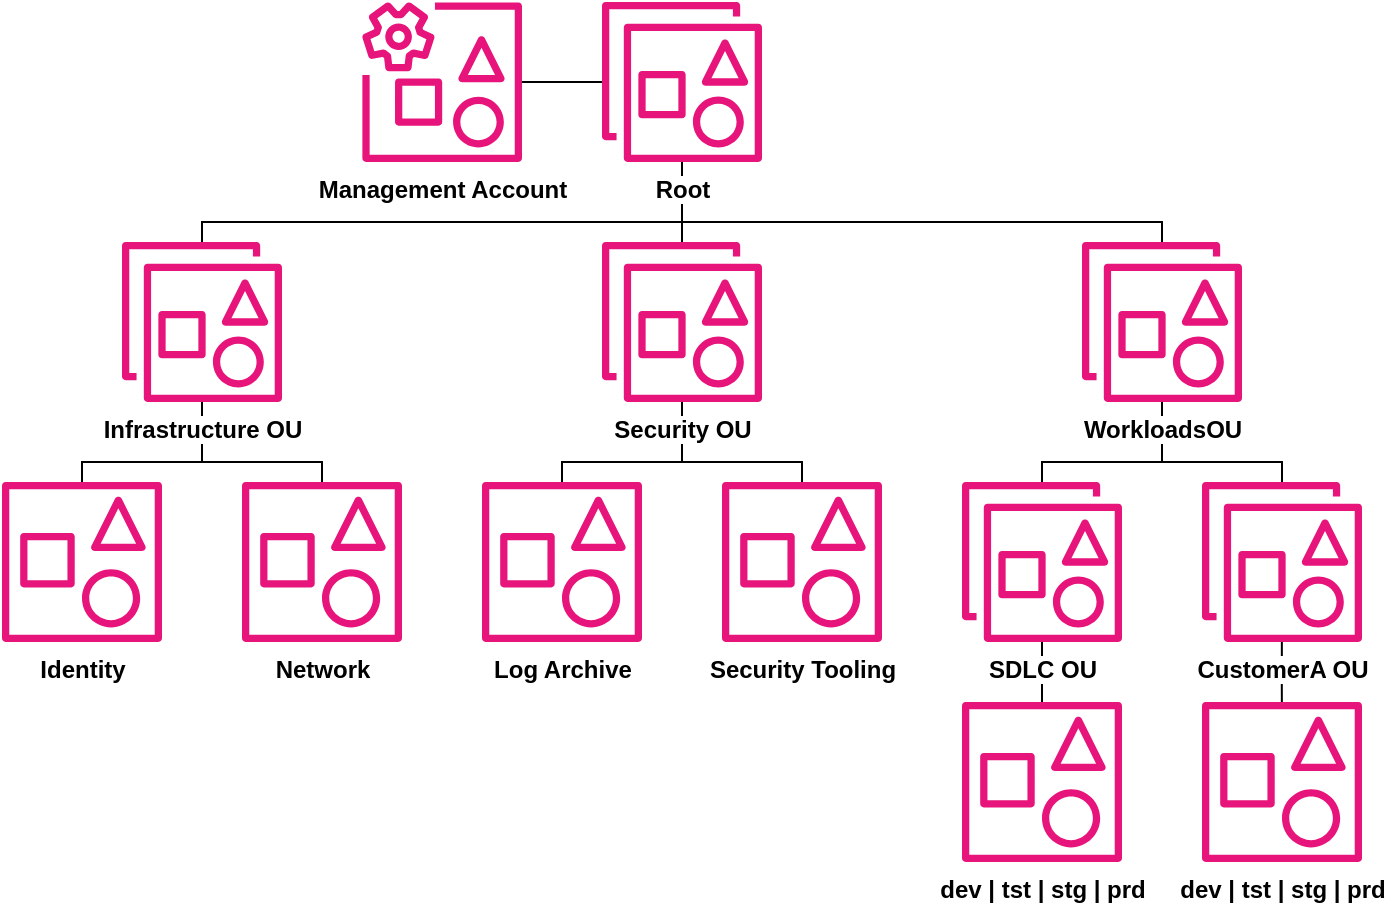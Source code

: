 <mxfile version="24.8.3">
  <diagram name="Page-1" id="3RlztuBvmJlQ_3YMpiWf">
    <mxGraphModel dx="1728" dy="928" grid="1" gridSize="10" guides="1" tooltips="1" connect="1" arrows="1" fold="1" page="1" pageScale="1" pageWidth="850" pageHeight="1100" background="none" math="0" shadow="0">
      <root>
        <mxCell id="0" />
        <mxCell id="1" parent="0" />
        <mxCell id="9WlQ_WLa9YtBR2JieN4i-2" style="edgeStyle=orthogonalEdgeStyle;rounded=0;orthogonalLoop=1;jettySize=auto;html=1;labelBackgroundColor=default;fontColor=#000000;strokeColor=#000000;endArrow=none;endFill=0;fontStyle=1" edge="1" parent="1">
          <mxGeometry relative="1" as="geometry">
            <Array as="points">
              <mxPoint x="679.93" y="380" />
              <mxPoint x="679.93" y="380" />
            </Array>
            <mxPoint x="679.93" y="360" as="sourcePoint" />
            <mxPoint x="679.93" y="390" as="targetPoint" />
          </mxGeometry>
        </mxCell>
        <mxCell id="qAYZ5E4fQaRt8hyqv8FD-1" value="Management Account" style="sketch=0;outlineConnect=0;fontColor=#000000;gradientColor=none;fillColor=#E7157B;strokeColor=#F0F6FC;dashed=0;verticalLabelPosition=bottom;verticalAlign=top;align=center;html=1;fontSize=12;fontStyle=1;aspect=fixed;pointerEvents=1;shape=mxgraph.aws4.organizations_management_account2;labelBackgroundColor=default;" parent="1" vertex="1">
          <mxGeometry x="220" y="40" width="80" height="80" as="geometry" />
        </mxCell>
        <mxCell id="qAYZ5E4fQaRt8hyqv8FD-29" style="edgeStyle=orthogonalEdgeStyle;rounded=0;orthogonalLoop=1;jettySize=auto;html=1;labelBackgroundColor=default;fontColor=#000000;strokeColor=#000000;endArrow=none;endFill=0;fontStyle=1" parent="1" source="qAYZ5E4fQaRt8hyqv8FD-6" target="qAYZ5E4fQaRt8hyqv8FD-10" edge="1">
          <mxGeometry relative="1" as="geometry">
            <Array as="points">
              <mxPoint x="140" y="270" />
              <mxPoint x="80" y="270" />
            </Array>
          </mxGeometry>
        </mxCell>
        <mxCell id="qAYZ5E4fQaRt8hyqv8FD-31" style="edgeStyle=orthogonalEdgeStyle;rounded=0;orthogonalLoop=1;jettySize=auto;html=1;labelBackgroundColor=default;fontColor=#000000;strokeColor=#000000;endArrow=none;endFill=0;fontStyle=1" parent="1" source="qAYZ5E4fQaRt8hyqv8FD-6" target="qAYZ5E4fQaRt8hyqv8FD-11" edge="1">
          <mxGeometry relative="1" as="geometry">
            <Array as="points">
              <mxPoint x="140" y="270" />
              <mxPoint x="200" y="270" />
            </Array>
          </mxGeometry>
        </mxCell>
        <mxCell id="qAYZ5E4fQaRt8hyqv8FD-6" value="Infrastructure OU" style="sketch=0;outlineConnect=0;fontColor=#000000;gradientColor=none;fillColor=#E7157B;strokeColor=#F0F6FC;dashed=0;verticalLabelPosition=bottom;verticalAlign=top;align=center;html=1;fontSize=12;fontStyle=1;aspect=fixed;pointerEvents=1;shape=mxgraph.aws4.organizations_organizational_unit2;labelBackgroundColor=default;" parent="1" vertex="1">
          <mxGeometry x="100" y="160" width="80" height="80" as="geometry" />
        </mxCell>
        <mxCell id="qAYZ5E4fQaRt8hyqv8FD-33" style="edgeStyle=orthogonalEdgeStyle;rounded=0;orthogonalLoop=1;jettySize=auto;html=1;labelBackgroundColor=default;fontColor=#000000;strokeColor=#000000;endArrow=none;endFill=0;fontStyle=1" parent="1" source="qAYZ5E4fQaRt8hyqv8FD-7" target="qAYZ5E4fQaRt8hyqv8FD-9" edge="1">
          <mxGeometry relative="1" as="geometry">
            <Array as="points">
              <mxPoint x="380" y="270" />
              <mxPoint x="320" y="270" />
            </Array>
          </mxGeometry>
        </mxCell>
        <mxCell id="qAYZ5E4fQaRt8hyqv8FD-34" style="edgeStyle=orthogonalEdgeStyle;rounded=0;orthogonalLoop=1;jettySize=auto;html=1;labelBackgroundColor=default;fontColor=#000000;strokeColor=#000000;endArrow=none;endFill=0;fontStyle=1" parent="1" source="qAYZ5E4fQaRt8hyqv8FD-7" target="qAYZ5E4fQaRt8hyqv8FD-8" edge="1">
          <mxGeometry relative="1" as="geometry">
            <Array as="points">
              <mxPoint x="380" y="270" />
              <mxPoint x="440" y="270" />
            </Array>
          </mxGeometry>
        </mxCell>
        <mxCell id="qAYZ5E4fQaRt8hyqv8FD-7" value="Security OU" style="sketch=0;outlineConnect=0;fontColor=#000000;gradientColor=none;fillColor=#E7157B;strokeColor=#F0F6FC;dashed=0;verticalLabelPosition=bottom;verticalAlign=top;align=center;html=1;fontSize=12;fontStyle=1;aspect=fixed;pointerEvents=1;shape=mxgraph.aws4.organizations_organizational_unit2;labelBackgroundColor=default;" parent="1" vertex="1">
          <mxGeometry x="340" y="160" width="80" height="80" as="geometry" />
        </mxCell>
        <mxCell id="qAYZ5E4fQaRt8hyqv8FD-8" value="Security Tooling" style="sketch=0;outlineConnect=0;fontColor=#000000;gradientColor=none;fillColor=#E7157B;strokeColor=#F0F6FC;dashed=0;verticalLabelPosition=bottom;verticalAlign=top;align=center;html=1;fontSize=12;fontStyle=1;aspect=fixed;pointerEvents=1;shape=mxgraph.aws4.organizations_account2;labelBackgroundColor=default;" parent="1" vertex="1">
          <mxGeometry x="400" y="280" width="80" height="80" as="geometry" />
        </mxCell>
        <mxCell id="qAYZ5E4fQaRt8hyqv8FD-9" value="&lt;div&gt;Log Archive&lt;/div&gt;" style="sketch=0;outlineConnect=0;fontColor=#000000;gradientColor=none;fillColor=#E7157B;strokeColor=#F0F6FC;dashed=0;verticalLabelPosition=bottom;verticalAlign=top;align=center;html=1;fontSize=12;fontStyle=1;aspect=fixed;pointerEvents=1;shape=mxgraph.aws4.organizations_account2;labelBackgroundColor=default;" parent="1" vertex="1">
          <mxGeometry x="280" y="280" width="80" height="80" as="geometry" />
        </mxCell>
        <mxCell id="qAYZ5E4fQaRt8hyqv8FD-10" value="Identity" style="sketch=0;outlineConnect=0;fontColor=#000000;gradientColor=none;fillColor=#E7157B;strokeColor=#F0F6FC;dashed=0;verticalLabelPosition=bottom;verticalAlign=top;align=center;html=1;fontSize=12;fontStyle=1;aspect=fixed;pointerEvents=1;shape=mxgraph.aws4.organizations_account2;labelBackgroundColor=default;" parent="1" vertex="1">
          <mxGeometry x="40" y="280" width="80" height="80" as="geometry" />
        </mxCell>
        <mxCell id="qAYZ5E4fQaRt8hyqv8FD-11" value="&lt;div&gt;Network&lt;/div&gt;" style="sketch=0;outlineConnect=0;fontColor=#000000;gradientColor=none;fillColor=#E7157B;strokeColor=#F0F6FC;dashed=0;verticalLabelPosition=bottom;verticalAlign=top;align=center;html=1;fontSize=12;fontStyle=1;aspect=fixed;pointerEvents=1;shape=mxgraph.aws4.organizations_account2;labelBackgroundColor=default;" parent="1" vertex="1">
          <mxGeometry x="160" y="280" width="80" height="80" as="geometry" />
        </mxCell>
        <mxCell id="qAYZ5E4fQaRt8hyqv8FD-35" style="edgeStyle=orthogonalEdgeStyle;rounded=0;orthogonalLoop=1;jettySize=auto;html=1;labelBackgroundColor=default;fontColor=#000000;strokeColor=#000000;endArrow=none;endFill=0;fontStyle=1" parent="1" source="qAYZ5E4fQaRt8hyqv8FD-12" target="qAYZ5E4fQaRt8hyqv8FD-16" edge="1">
          <mxGeometry relative="1" as="geometry">
            <Array as="points">
              <mxPoint x="620" y="270" />
              <mxPoint x="560" y="270" />
            </Array>
          </mxGeometry>
        </mxCell>
        <mxCell id="qAYZ5E4fQaRt8hyqv8FD-36" style="edgeStyle=orthogonalEdgeStyle;rounded=0;orthogonalLoop=1;jettySize=auto;html=1;labelBackgroundColor=default;fontColor=#000000;strokeColor=#000000;endArrow=none;endFill=0;fontStyle=1" parent="1" source="qAYZ5E4fQaRt8hyqv8FD-12" target="qAYZ5E4fQaRt8hyqv8FD-17" edge="1">
          <mxGeometry relative="1" as="geometry">
            <Array as="points">
              <mxPoint x="620" y="270" />
              <mxPoint x="680" y="270" />
            </Array>
          </mxGeometry>
        </mxCell>
        <mxCell id="qAYZ5E4fQaRt8hyqv8FD-12" value="&lt;div&gt;WorkloadsOU&lt;/div&gt;" style="sketch=0;outlineConnect=0;fontColor=#000000;gradientColor=none;fillColor=#E7157B;strokeColor=#F0F6FC;dashed=0;verticalLabelPosition=bottom;verticalAlign=top;align=center;html=1;fontSize=12;fontStyle=1;aspect=fixed;pointerEvents=1;shape=mxgraph.aws4.organizations_organizational_unit2;labelBackgroundColor=default;" parent="1" vertex="1">
          <mxGeometry x="580" y="160" width="80" height="80" as="geometry" />
        </mxCell>
        <mxCell id="qAYZ5E4fQaRt8hyqv8FD-38" style="edgeStyle=orthogonalEdgeStyle;rounded=0;orthogonalLoop=1;jettySize=auto;html=1;labelBackgroundColor=default;fontColor=#000000;strokeColor=#000000;endArrow=none;endFill=0;fontStyle=1" parent="1" source="qAYZ5E4fQaRt8hyqv8FD-16" target="qAYZ5E4fQaRt8hyqv8FD-18" edge="1">
          <mxGeometry relative="1" as="geometry">
            <Array as="points">
              <mxPoint x="560" y="380" />
              <mxPoint x="560" y="380" />
            </Array>
          </mxGeometry>
        </mxCell>
        <mxCell id="qAYZ5E4fQaRt8hyqv8FD-16" value="SDLC OU" style="sketch=0;outlineConnect=0;fontColor=#000000;gradientColor=none;fillColor=#E7157B;strokeColor=#F0F6FC;dashed=0;verticalLabelPosition=bottom;verticalAlign=top;align=center;html=1;fontSize=12;fontStyle=1;aspect=fixed;pointerEvents=1;shape=mxgraph.aws4.organizations_organizational_unit2;labelBackgroundColor=default;" parent="1" vertex="1">
          <mxGeometry x="520" y="280" width="80" height="80" as="geometry" />
        </mxCell>
        <mxCell id="qAYZ5E4fQaRt8hyqv8FD-17" value="CustomerA OU" style="sketch=0;outlineConnect=0;fontColor=#000000;gradientColor=none;fillColor=#E7157B;strokeColor=#F0F6FC;dashed=0;verticalLabelPosition=bottom;verticalAlign=top;align=center;html=1;fontSize=12;fontStyle=1;aspect=fixed;pointerEvents=1;shape=mxgraph.aws4.organizations_organizational_unit2;labelBackgroundColor=default;" parent="1" vertex="1">
          <mxGeometry x="640" y="280" width="80" height="80" as="geometry" />
        </mxCell>
        <mxCell id="qAYZ5E4fQaRt8hyqv8FD-18" value="dev | tst | stg | prd" style="sketch=0;outlineConnect=0;fontColor=#000000;gradientColor=none;fillColor=#E7157B;strokeColor=#F0F6FC;dashed=0;verticalLabelPosition=bottom;verticalAlign=top;align=center;html=1;fontSize=12;fontStyle=1;aspect=fixed;pointerEvents=1;shape=mxgraph.aws4.organizations_account2;labelBackgroundColor=default;" parent="1" vertex="1">
          <mxGeometry x="520" y="390" width="80" height="80" as="geometry" />
        </mxCell>
        <mxCell id="5dbspacoEwdE9uSeqx6c-3" value="dev | tst | stg | prd" style="sketch=0;outlineConnect=0;fontColor=#000000;gradientColor=none;fillColor=#E7157B;strokeColor=#F0F6FC;dashed=0;verticalLabelPosition=bottom;verticalAlign=top;align=center;html=1;fontSize=12;fontStyle=1;aspect=fixed;pointerEvents=1;shape=mxgraph.aws4.organizations_account2;labelBackgroundColor=default;" parent="1" vertex="1">
          <mxGeometry x="640" y="390" width="80" height="80" as="geometry" />
        </mxCell>
        <mxCell id="5dbspacoEwdE9uSeqx6c-15" style="edgeStyle=orthogonalEdgeStyle;rounded=0;orthogonalLoop=1;jettySize=auto;html=1;strokeColor=#000000;endArrow=none;endFill=0;labelBackgroundColor=default;fontColor=#000000;fontStyle=1" parent="1" source="5dbspacoEwdE9uSeqx6c-13" target="qAYZ5E4fQaRt8hyqv8FD-7" edge="1">
          <mxGeometry relative="1" as="geometry" />
        </mxCell>
        <mxCell id="5dbspacoEwdE9uSeqx6c-16" style="edgeStyle=orthogonalEdgeStyle;rounded=0;orthogonalLoop=1;jettySize=auto;html=1;strokeColor=#000000;endArrow=none;endFill=0;labelBackgroundColor=default;fontColor=#000000;fontStyle=1" parent="1" source="5dbspacoEwdE9uSeqx6c-13" target="qAYZ5E4fQaRt8hyqv8FD-6" edge="1">
          <mxGeometry relative="1" as="geometry">
            <Array as="points">
              <mxPoint x="380" y="150" />
              <mxPoint x="140" y="150" />
            </Array>
          </mxGeometry>
        </mxCell>
        <mxCell id="5dbspacoEwdE9uSeqx6c-17" style="edgeStyle=orthogonalEdgeStyle;rounded=0;orthogonalLoop=1;jettySize=auto;html=1;strokeColor=#000000;endArrow=none;endFill=0;labelBackgroundColor=default;fontColor=#000000;fontStyle=1" parent="1" source="5dbspacoEwdE9uSeqx6c-13" target="qAYZ5E4fQaRt8hyqv8FD-12" edge="1">
          <mxGeometry relative="1" as="geometry">
            <Array as="points">
              <mxPoint x="380" y="150" />
              <mxPoint x="620" y="150" />
            </Array>
          </mxGeometry>
        </mxCell>
        <mxCell id="5dbspacoEwdE9uSeqx6c-18" style="edgeStyle=orthogonalEdgeStyle;rounded=0;orthogonalLoop=1;jettySize=auto;html=1;strokeColor=#000000;endArrow=none;endFill=0;labelBackgroundColor=default;fontColor=#000000;fontStyle=1" parent="1" source="5dbspacoEwdE9uSeqx6c-13" target="qAYZ5E4fQaRt8hyqv8FD-1" edge="1">
          <mxGeometry relative="1" as="geometry" />
        </mxCell>
        <mxCell id="5dbspacoEwdE9uSeqx6c-13" value="Root" style="sketch=0;outlineConnect=0;fontColor=#000000;gradientColor=none;fillColor=#E7157B;strokeColor=#F0F6FC;dashed=0;verticalLabelPosition=bottom;verticalAlign=top;align=center;html=1;fontSize=12;fontStyle=1;aspect=fixed;pointerEvents=1;shape=mxgraph.aws4.organizations_organizational_unit2;labelBackgroundColor=default;" parent="1" vertex="1">
          <mxGeometry x="340" y="40" width="80" height="80" as="geometry" />
        </mxCell>
      </root>
    </mxGraphModel>
  </diagram>
</mxfile>
